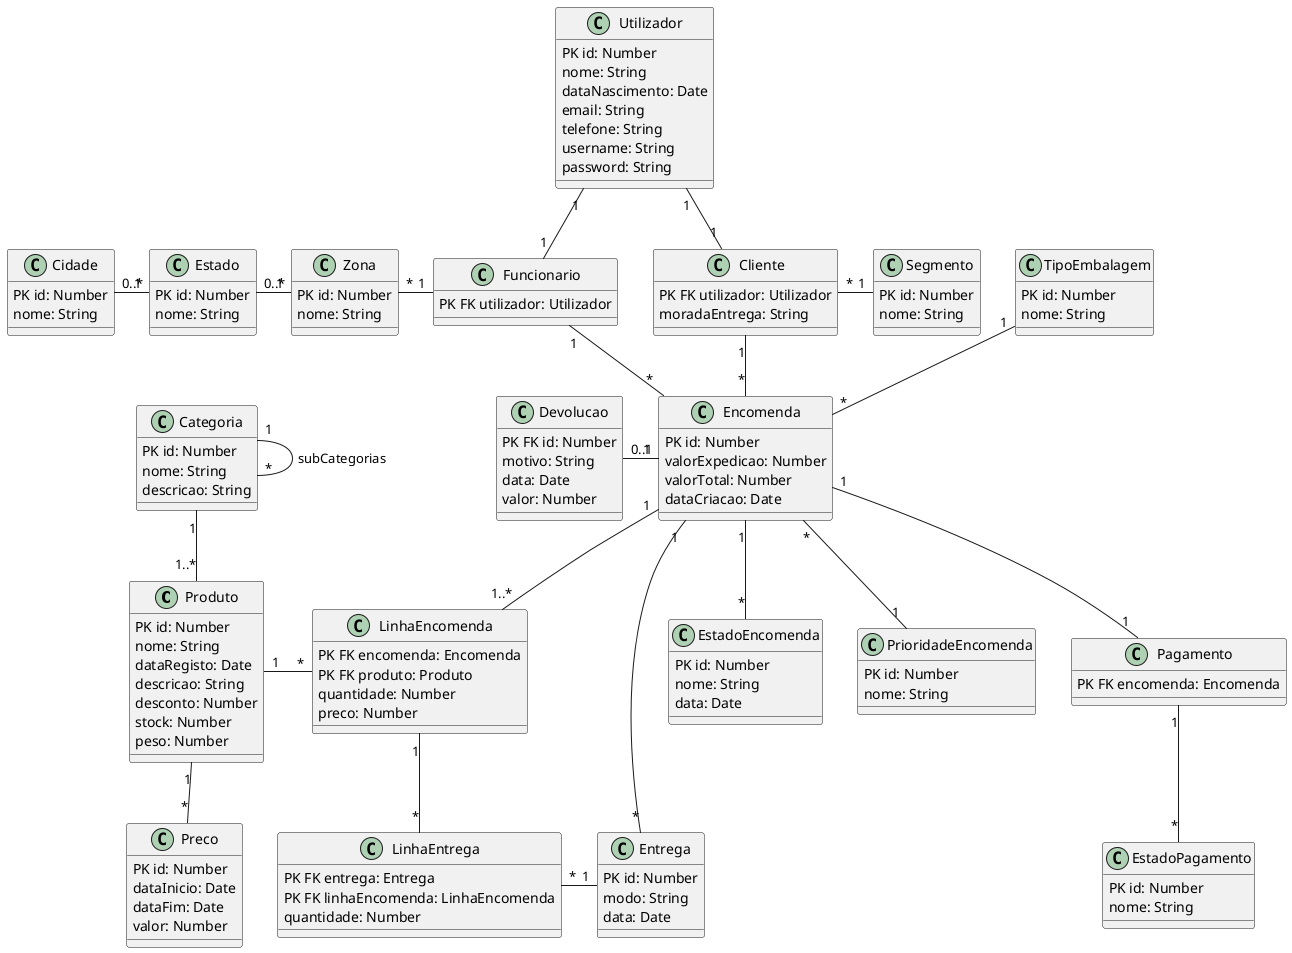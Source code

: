 @startuml
' Questões:
'  entregas parciais: entregas e linhas de entrega

class Produto {
    PK id: Number
    nome: String
    dataRegisto: Date
    descricao: String
    ' Questão: 10% de desconto em informática? ou iPhone 14 com desconto?
    desconto: Number
    stock: Number
    peso: Number
}

class Preco {
    PK id: Number
    dataInicio: Date
    dataFim: Date
    valor: Number
}

class Categoria {
    PK id: Number
    nome: String
    descricao: String
}

class Utilizador {
    PK id: Number
    nome: String
    dataNascimento: Date
    email: String
    telefone: String
    username: String
    password: String
    ' Questão: contactos?
    '  1) email e telefone (2 contactos)
    '  2) email1, email2, telefone1, telefone2, batata1, ... (n contactos)   
}

class Cliente {
    PK FK utilizador: Utilizador
    moradaEntrega: String
}

class Funcionario {
    PK FK utilizador: Utilizador
}

class Encomenda {
    PK id: Number
    ' Questão: valorExpedição e/ou valorTotal?
    valorExpedicao: Number
    valorTotal: Number
    dataCriacao: Date
}

class LinhaEncomenda {
    PK FK encomenda: Encomenda
    PK FK produto: Produto
    quantidade: Number
    ' No caso do preço do produto mudar,
    ' o preço da linha de encomenda mantém-se
    preco: Number
}

' Aberto, Aceite, Cancelado
class EstadoEncomenda {
    PK id: Number
    nome: String
    data: Date
}

class Segmento {
    PK id: Number
    nome: String
}

class PrioridadeEncomenda {
    PK id: Number
    nome: String
}

class Entrega {
    PK id: Number
    modo: String
    data: Date
}

class LinhaEntrega {
    PK FK entrega: Entrega
    PK FK linhaEncomenda: LinhaEncomenda
    quantidade: Number
}

class Devolucao {
    PK FK id: Number
    motivo: String
    data: Date
    valor: Number
}

class Pagamento {
    PK FK encomenda: Encomenda
}

class EstadoPagamento {
    PK id: Number
    nome: String
}

class TipoEmbalagem {
    PK id: Number
    nome: String
}

class Zona {
    PK id: Number
    nome: String
}

class Estado {
    PK id: Number
    nome: String
}

class Cidade {
    PK id: Number
    nome: String
}

Cidade "0..*" - "1" Estado
Estado "0..*" - "1" Zona
Zona "*" - "1" Funcionario

Categoria "1" -- "*" Categoria : subCategorias

Encomenda "1" -- "1..*" LinhaEncomenda
Produto "1" - "*" LinhaEncomenda

Categoria "1" -- "1..*" Produto

Devolucao "0..1" - "1" Encomenda
TipoEmbalagem "1" -- "*" Encomenda

Utilizador "1" -- "1" Funcionario
Utilizador "1" -- "1" Cliente

Funcionario "1" -- "*" Encomenda
Cliente "1" -- "*" Encomenda

Encomenda "1" -- "1" Pagamento
Pagamento "1" -- "*" EstadoPagamento

Cliente "*" - "1" Segmento

Produto "1" -- "*" Preco

Encomenda "1" -- "*" Entrega
LinhaEntrega "*" - "1" Entrega
LinhaEncomenda "1" -- "*" LinhaEntrega

Encomenda "1" -- "*" EstadoEncomenda
Encomenda "*" -- "1" PrioridadeEncomenda
@enduml
